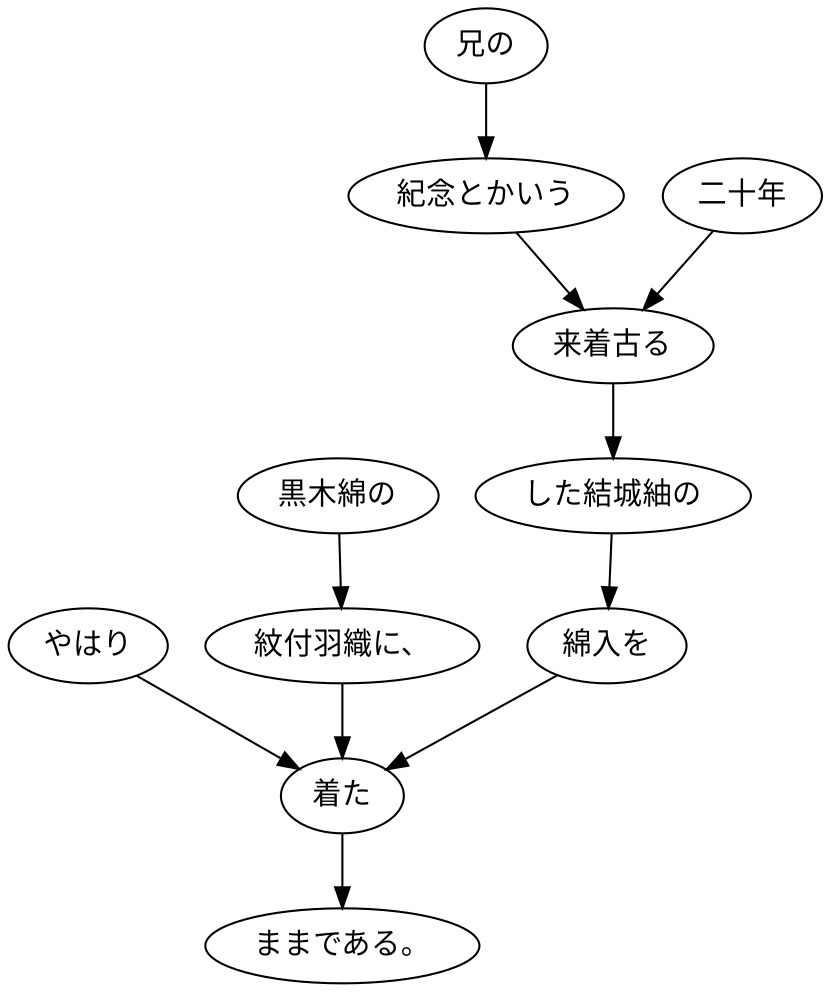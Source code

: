 digraph graph427 {
	node0 [label="やはり"];
	node1 [label="黒木綿の"];
	node2 [label="紋付羽織に、"];
	node3 [label="兄の"];
	node4 [label="紀念とかいう"];
	node5 [label="二十年"];
	node6 [label="来着古る"];
	node7 [label="した結城紬の"];
	node8 [label="綿入を"];
	node9 [label="着た"];
	node10 [label="ままである。"];
	node0 -> node9;
	node1 -> node2;
	node2 -> node9;
	node3 -> node4;
	node4 -> node6;
	node5 -> node6;
	node6 -> node7;
	node7 -> node8;
	node8 -> node9;
	node9 -> node10;
}
